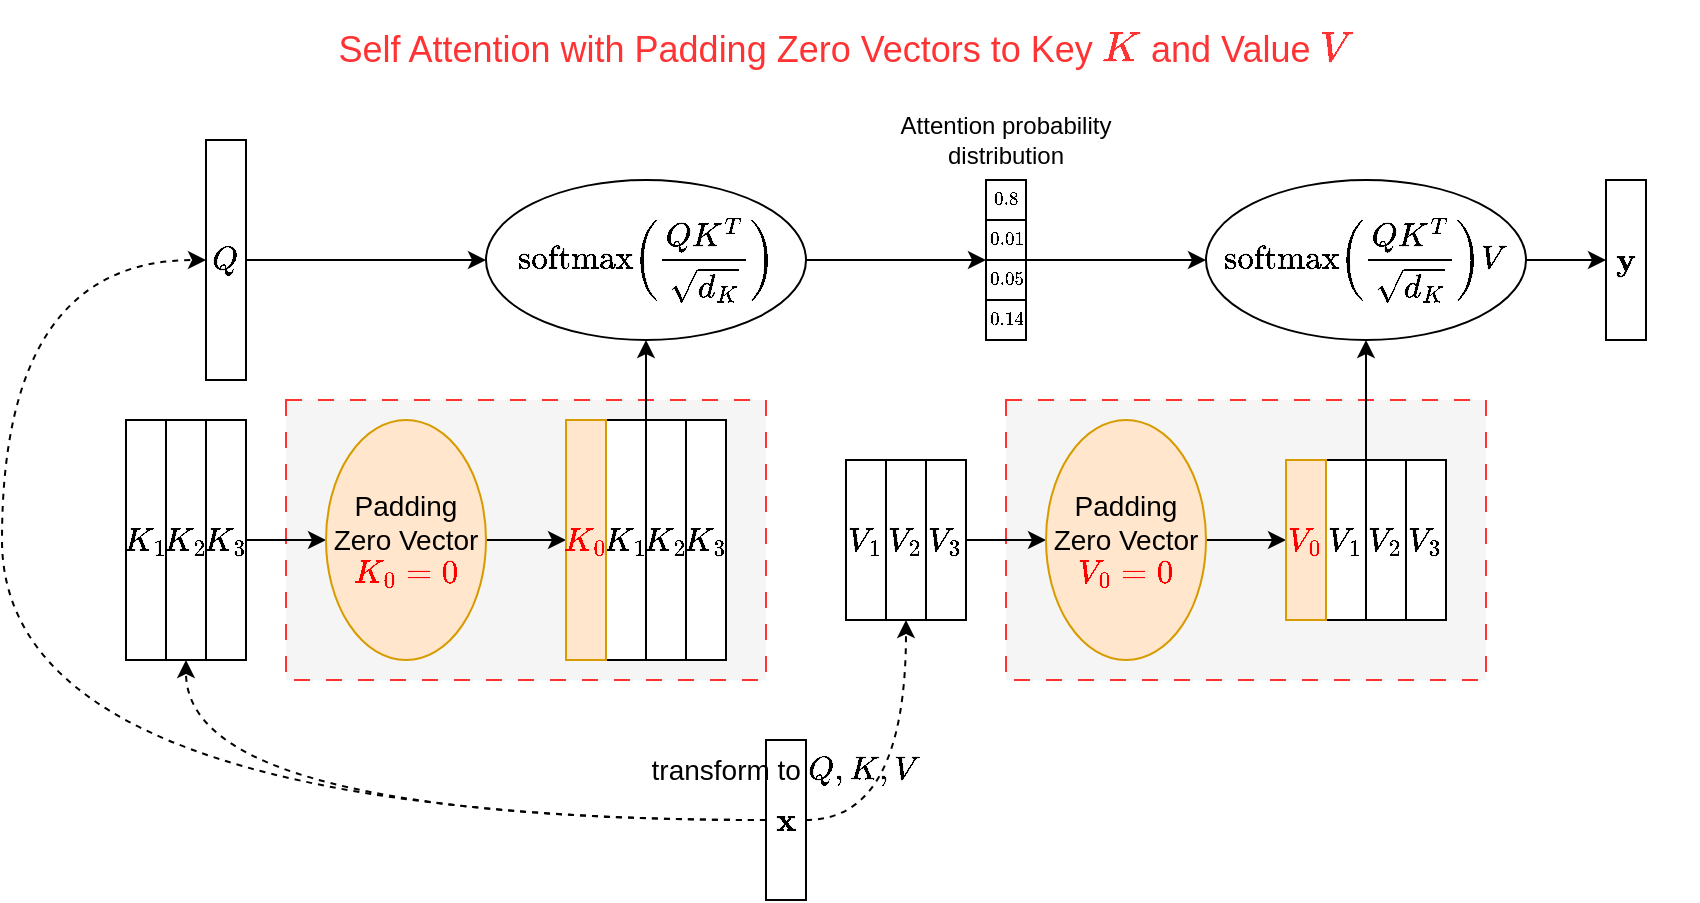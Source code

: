 <mxfile version="28.0.3">
  <diagram name="第 1 页" id="JOSDO12hr03OVvD_laY8">
    <mxGraphModel dx="1299" dy="652" grid="0" gridSize="10" guides="1" tooltips="1" connect="1" arrows="1" fold="1" page="1" pageScale="1" pageWidth="1654" pageHeight="2336" math="1" shadow="0">
      <root>
        <mxCell id="0" />
        <mxCell id="1" parent="0" />
        <mxCell id="1LT09diSM2LL0TuuiOi5-53" value="&lt;font style=&quot;color: rgb(255, 51, 51);&quot;&gt;Self Attention with Padding Zero Vectors to Key `K` and Value `V`&lt;/font&gt;" style="text;html=1;align=center;verticalAlign=middle;whiteSpace=wrap;rounded=0;fontSize=18;" parent="1" vertex="1">
          <mxGeometry x="320" y="110" width="520" height="50" as="geometry" />
        </mxCell>
        <mxCell id="1LT09diSM2LL0TuuiOi5-51" value="" style="rounded=0;whiteSpace=wrap;html=1;fillColor=#f5f5f5;fontColor=#333333;strokeColor=#FF3333;dashed=1;dashPattern=8 8;" parent="1" vertex="1">
          <mxGeometry x="660" y="310" width="240" height="140" as="geometry" />
        </mxCell>
        <mxCell id="1LT09diSM2LL0TuuiOi5-50" value="" style="rounded=0;whiteSpace=wrap;html=1;fillColor=#f5f5f5;fontColor=#333333;strokeColor=#FF3333;dashed=1;dashPattern=8 8;" parent="1" vertex="1">
          <mxGeometry x="300" y="310" width="240" height="140" as="geometry" />
        </mxCell>
        <mxCell id="1LT09diSM2LL0TuuiOi5-15" style="edgeStyle=orthogonalEdgeStyle;rounded=0;orthogonalLoop=1;jettySize=auto;html=1;exitX=1;exitY=0.5;exitDx=0;exitDy=0;entryX=0;entryY=0.5;entryDx=0;entryDy=0;" parent="1" source="1LT09diSM2LL0TuuiOi5-1" target="1LT09diSM2LL0TuuiOi5-14" edge="1">
          <mxGeometry relative="1" as="geometry" />
        </mxCell>
        <mxCell id="1LT09diSM2LL0TuuiOi5-1" value="`Q`" style="rounded=0;whiteSpace=wrap;html=1;fontSize=14;" parent="1" vertex="1">
          <mxGeometry x="260" y="180" width="20" height="120" as="geometry" />
        </mxCell>
        <mxCell id="1LT09diSM2LL0TuuiOi5-8" style="edgeStyle=orthogonalEdgeStyle;rounded=0;orthogonalLoop=1;jettySize=auto;html=1;exitX=1;exitY=0.5;exitDx=0;exitDy=0;entryX=0;entryY=0.5;entryDx=0;entryDy=0;" parent="1" source="1LT09diSM2LL0TuuiOi5-2" target="1LT09diSM2LL0TuuiOi5-7" edge="1">
          <mxGeometry relative="1" as="geometry" />
        </mxCell>
        <mxCell id="1LT09diSM2LL0TuuiOi5-2" value="`K_3`" style="rounded=0;whiteSpace=wrap;html=1;fontSize=14;" parent="1" vertex="1">
          <mxGeometry x="260" y="320" width="20" height="120" as="geometry" />
        </mxCell>
        <mxCell id="1LT09diSM2LL0TuuiOi5-3" value="`K_2`" style="rounded=0;whiteSpace=wrap;html=1;fontSize=14;" parent="1" vertex="1">
          <mxGeometry x="240" y="320" width="20" height="120" as="geometry" />
        </mxCell>
        <mxCell id="1LT09diSM2LL0TuuiOi5-4" value="`K_1`" style="rounded=0;whiteSpace=wrap;html=1;fontSize=14;" parent="1" vertex="1">
          <mxGeometry x="220" y="320" width="20" height="120" as="geometry" />
        </mxCell>
        <mxCell id="1LT09diSM2LL0TuuiOi5-13" style="edgeStyle=orthogonalEdgeStyle;rounded=0;orthogonalLoop=1;jettySize=auto;html=1;exitX=1;exitY=0.5;exitDx=0;exitDy=0;entryX=0;entryY=0.5;entryDx=0;entryDy=0;" parent="1" source="1LT09diSM2LL0TuuiOi5-7" target="1LT09diSM2LL0TuuiOi5-12" edge="1">
          <mxGeometry relative="1" as="geometry" />
        </mxCell>
        <mxCell id="1LT09diSM2LL0TuuiOi5-7" value="Padding Zero Vector `\color{red}{K_0=0}`" style="ellipse;whiteSpace=wrap;html=1;fontSize=14;fillColor=#ffe6cc;strokeColor=#d79b00;" parent="1" vertex="1">
          <mxGeometry x="320" y="320" width="80" height="120" as="geometry" />
        </mxCell>
        <mxCell id="1LT09diSM2LL0TuuiOi5-16" style="edgeStyle=orthogonalEdgeStyle;rounded=0;orthogonalLoop=1;jettySize=auto;html=1;exitX=1;exitY=0;exitDx=0;exitDy=0;entryX=0.5;entryY=1;entryDx=0;entryDy=0;" parent="1" source="1LT09diSM2LL0TuuiOi5-11" target="1LT09diSM2LL0TuuiOi5-14" edge="1">
          <mxGeometry relative="1" as="geometry" />
        </mxCell>
        <mxCell id="1LT09diSM2LL0TuuiOi5-9" value="`K_3`" style="rounded=0;whiteSpace=wrap;html=1;fontSize=14;" parent="1" vertex="1">
          <mxGeometry x="500" y="320" width="20" height="120" as="geometry" />
        </mxCell>
        <mxCell id="1LT09diSM2LL0TuuiOi5-10" value="`K_2`" style="rounded=0;whiteSpace=wrap;html=1;fontSize=14;" parent="1" vertex="1">
          <mxGeometry x="480" y="320" width="20" height="120" as="geometry" />
        </mxCell>
        <mxCell id="1LT09diSM2LL0TuuiOi5-11" value="`K_1`" style="rounded=0;whiteSpace=wrap;html=1;fontSize=14;" parent="1" vertex="1">
          <mxGeometry x="460" y="320" width="20" height="120" as="geometry" />
        </mxCell>
        <mxCell id="1LT09diSM2LL0TuuiOi5-12" value="`\color{red}{K_0}`" style="rounded=0;whiteSpace=wrap;html=1;fontSize=14;fillColor=#ffe6cc;strokeColor=#d79b00;" parent="1" vertex="1">
          <mxGeometry x="440" y="320" width="20" height="120" as="geometry" />
        </mxCell>
        <mxCell id="1LT09diSM2LL0TuuiOi5-25" style="rounded=0;orthogonalLoop=1;jettySize=auto;html=1;entryX=0;entryY=0;entryDx=0;entryDy=0;" parent="1" source="1LT09diSM2LL0TuuiOi5-14" target="1LT09diSM2LL0TuuiOi5-19" edge="1">
          <mxGeometry relative="1" as="geometry" />
        </mxCell>
        <mxCell id="1LT09diSM2LL0TuuiOi5-14" value="`\text{softmax}(\frac{QK^T}{\sqrt{d_K}})`" style="ellipse;whiteSpace=wrap;html=1;fontSize=14;" parent="1" vertex="1">
          <mxGeometry x="400" y="200" width="160" height="80" as="geometry" />
        </mxCell>
        <mxCell id="1LT09diSM2LL0TuuiOi5-21" value="Attention probability distribution" style="text;html=1;align=center;verticalAlign=middle;whiteSpace=wrap;rounded=0;" parent="1" vertex="1">
          <mxGeometry x="600" y="160" width="120" height="40" as="geometry" />
        </mxCell>
        <mxCell id="1LT09diSM2LL0TuuiOi5-24" value="" style="group;fontSize=8;" parent="1" vertex="1" connectable="0">
          <mxGeometry x="650" y="200" width="20" height="80" as="geometry" />
        </mxCell>
        <mxCell id="1LT09diSM2LL0TuuiOi5-17" value="`0.8`" style="rounded=0;whiteSpace=wrap;html=1;fontSize=8;" parent="1LT09diSM2LL0TuuiOi5-24" vertex="1">
          <mxGeometry width="20" height="20" as="geometry" />
        </mxCell>
        <mxCell id="1LT09diSM2LL0TuuiOi5-18" value="`0.01`" style="rounded=0;whiteSpace=wrap;html=1;fontSize=8;" parent="1LT09diSM2LL0TuuiOi5-24" vertex="1">
          <mxGeometry y="20" width="20" height="20" as="geometry" />
        </mxCell>
        <mxCell id="1LT09diSM2LL0TuuiOi5-19" value="`0.05`" style="rounded=0;whiteSpace=wrap;html=1;fontSize=8;" parent="1LT09diSM2LL0TuuiOi5-24" vertex="1">
          <mxGeometry y="40" width="20" height="20" as="geometry" />
        </mxCell>
        <mxCell id="1LT09diSM2LL0TuuiOi5-20" value="`0.14`" style="rounded=0;whiteSpace=wrap;html=1;fontSize=8;" parent="1LT09diSM2LL0TuuiOi5-24" vertex="1">
          <mxGeometry y="60" width="20" height="20" as="geometry" />
        </mxCell>
        <mxCell id="1LT09diSM2LL0TuuiOi5-26" style="edgeStyle=orthogonalEdgeStyle;rounded=0;orthogonalLoop=1;jettySize=auto;html=1;exitX=1;exitY=0.5;exitDx=0;exitDy=0;entryX=0;entryY=0.5;entryDx=0;entryDy=0;" parent="1" source="1LT09diSM2LL0TuuiOi5-27" target="1LT09diSM2LL0TuuiOi5-31" edge="1">
          <mxGeometry relative="1" as="geometry" />
        </mxCell>
        <mxCell id="1LT09diSM2LL0TuuiOi5-30" style="edgeStyle=orthogonalEdgeStyle;rounded=0;orthogonalLoop=1;jettySize=auto;html=1;exitX=1;exitY=0.5;exitDx=0;exitDy=0;entryX=0;entryY=0.5;entryDx=0;entryDy=0;" parent="1" source="1LT09diSM2LL0TuuiOi5-31" target="1LT09diSM2LL0TuuiOi5-35" edge="1">
          <mxGeometry relative="1" as="geometry" />
        </mxCell>
        <mxCell id="1LT09diSM2LL0TuuiOi5-31" value="Padding Zero Vector `\color{red}{V_0=0}`" style="ellipse;whiteSpace=wrap;html=1;fontSize=14;fillColor=#ffe6cc;strokeColor=#d79b00;" parent="1" vertex="1">
          <mxGeometry x="680" y="320" width="80" height="120" as="geometry" />
        </mxCell>
        <mxCell id="1LT09diSM2LL0TuuiOi5-36" value="" style="group" parent="1" vertex="1" connectable="0">
          <mxGeometry x="580" y="340" width="60" height="80" as="geometry" />
        </mxCell>
        <mxCell id="1LT09diSM2LL0TuuiOi5-27" value="`V_3`" style="rounded=0;whiteSpace=wrap;html=1;fontSize=14;" parent="1LT09diSM2LL0TuuiOi5-36" vertex="1">
          <mxGeometry x="40" width="20" height="80" as="geometry" />
        </mxCell>
        <mxCell id="1LT09diSM2LL0TuuiOi5-28" value="`V_2`" style="rounded=0;whiteSpace=wrap;html=1;fontSize=14;" parent="1LT09diSM2LL0TuuiOi5-36" vertex="1">
          <mxGeometry x="20" width="20" height="80" as="geometry" />
        </mxCell>
        <mxCell id="1LT09diSM2LL0TuuiOi5-29" value="`V_1`" style="rounded=0;whiteSpace=wrap;html=1;fontSize=14;" parent="1LT09diSM2LL0TuuiOi5-36" vertex="1">
          <mxGeometry width="20" height="80" as="geometry" />
        </mxCell>
        <mxCell id="1LT09diSM2LL0TuuiOi5-37" value="" style="group" parent="1" vertex="1" connectable="0">
          <mxGeometry x="800" y="340" width="80" height="80" as="geometry" />
        </mxCell>
        <mxCell id="1LT09diSM2LL0TuuiOi5-32" value="`V_3`" style="rounded=0;whiteSpace=wrap;html=1;fontSize=14;" parent="1LT09diSM2LL0TuuiOi5-37" vertex="1">
          <mxGeometry x="60" width="20" height="80" as="geometry" />
        </mxCell>
        <mxCell id="1LT09diSM2LL0TuuiOi5-33" value="`V_2`" style="rounded=0;whiteSpace=wrap;html=1;fontSize=14;" parent="1LT09diSM2LL0TuuiOi5-37" vertex="1">
          <mxGeometry x="40" width="20" height="80" as="geometry" />
        </mxCell>
        <mxCell id="1LT09diSM2LL0TuuiOi5-34" value="`V_1`" style="rounded=0;whiteSpace=wrap;html=1;fontSize=14;" parent="1LT09diSM2LL0TuuiOi5-37" vertex="1">
          <mxGeometry x="20" width="20" height="80" as="geometry" />
        </mxCell>
        <mxCell id="1LT09diSM2LL0TuuiOi5-35" value="`\color{red}{V_0}`" style="rounded=0;whiteSpace=wrap;html=1;fontSize=14;fillColor=#ffe6cc;strokeColor=#d79b00;" parent="1LT09diSM2LL0TuuiOi5-37" vertex="1">
          <mxGeometry width="20" height="80" as="geometry" />
        </mxCell>
        <mxCell id="1LT09diSM2LL0TuuiOi5-43" style="edgeStyle=orthogonalEdgeStyle;rounded=0;orthogonalLoop=1;jettySize=auto;html=1;exitX=1;exitY=0.5;exitDx=0;exitDy=0;entryX=0;entryY=0.5;entryDx=0;entryDy=0;" parent="1" source="1LT09diSM2LL0TuuiOi5-38" target="1LT09diSM2LL0TuuiOi5-42" edge="1">
          <mxGeometry relative="1" as="geometry" />
        </mxCell>
        <mxCell id="1LT09diSM2LL0TuuiOi5-38" value="`\text{softmax}(\frac{QK^T}{\sqrt{d_K}})V`" style="ellipse;whiteSpace=wrap;html=1;fontSize=14;" parent="1" vertex="1">
          <mxGeometry x="760" y="200" width="160" height="80" as="geometry" />
        </mxCell>
        <mxCell id="1LT09diSM2LL0TuuiOi5-40" style="rounded=0;orthogonalLoop=1;jettySize=auto;html=1;exitX=1;exitY=0;exitDx=0;exitDy=0;entryX=0;entryY=0.5;entryDx=0;entryDy=0;" parent="1" source="1LT09diSM2LL0TuuiOi5-19" target="1LT09diSM2LL0TuuiOi5-38" edge="1">
          <mxGeometry relative="1" as="geometry" />
        </mxCell>
        <mxCell id="1LT09diSM2LL0TuuiOi5-41" style="edgeStyle=orthogonalEdgeStyle;rounded=0;orthogonalLoop=1;jettySize=auto;html=1;exitX=0;exitY=0;exitDx=0;exitDy=0;entryX=0.5;entryY=1;entryDx=0;entryDy=0;" parent="1" source="1LT09diSM2LL0TuuiOi5-33" target="1LT09diSM2LL0TuuiOi5-38" edge="1">
          <mxGeometry relative="1" as="geometry" />
        </mxCell>
        <mxCell id="1LT09diSM2LL0TuuiOi5-42" value="`\mathbf{y}`" style="rounded=0;whiteSpace=wrap;html=1;fontSize=14;" parent="1" vertex="1">
          <mxGeometry x="960" y="200" width="20" height="80" as="geometry" />
        </mxCell>
        <mxCell id="1LT09diSM2LL0TuuiOi5-45" style="edgeStyle=orthogonalEdgeStyle;rounded=0;orthogonalLoop=1;jettySize=auto;html=1;exitX=0;exitY=0.5;exitDx=0;exitDy=0;entryX=0.5;entryY=1;entryDx=0;entryDy=0;curved=1;dashed=1;" parent="1" source="1LT09diSM2LL0TuuiOi5-44" target="1LT09diSM2LL0TuuiOi5-3" edge="1">
          <mxGeometry relative="1" as="geometry" />
        </mxCell>
        <mxCell id="1LT09diSM2LL0TuuiOi5-46" style="edgeStyle=orthogonalEdgeStyle;rounded=0;orthogonalLoop=1;jettySize=auto;html=1;exitX=0;exitY=0.5;exitDx=0;exitDy=0;entryX=0;entryY=0.5;entryDx=0;entryDy=0;curved=1;dashed=1;" parent="1" source="1LT09diSM2LL0TuuiOi5-44" target="1LT09diSM2LL0TuuiOi5-1" edge="1">
          <mxGeometry relative="1" as="geometry">
            <Array as="points">
              <mxPoint x="158" y="520" />
              <mxPoint x="158" y="240" />
            </Array>
          </mxGeometry>
        </mxCell>
        <mxCell id="1LT09diSM2LL0TuuiOi5-48" style="edgeStyle=orthogonalEdgeStyle;rounded=0;orthogonalLoop=1;jettySize=auto;html=1;exitX=1;exitY=0.5;exitDx=0;exitDy=0;entryX=0.5;entryY=1;entryDx=0;entryDy=0;curved=1;dashed=1;" parent="1" source="1LT09diSM2LL0TuuiOi5-44" target="1LT09diSM2LL0TuuiOi5-28" edge="1">
          <mxGeometry relative="1" as="geometry" />
        </mxCell>
        <mxCell id="1LT09diSM2LL0TuuiOi5-44" value="`\mathbf{x}`" style="rounded=0;whiteSpace=wrap;html=1;fontSize=14;" parent="1" vertex="1">
          <mxGeometry x="540" y="480" width="20" height="80" as="geometry" />
        </mxCell>
        <mxCell id="1LT09diSM2LL0TuuiOi5-49" value="transform to `Q, K, V`" style="text;html=1;align=center;verticalAlign=middle;whiteSpace=wrap;rounded=0;fontSize=14;" parent="1" vertex="1">
          <mxGeometry x="470" y="480" width="160" height="30" as="geometry" />
        </mxCell>
      </root>
    </mxGraphModel>
  </diagram>
</mxfile>

